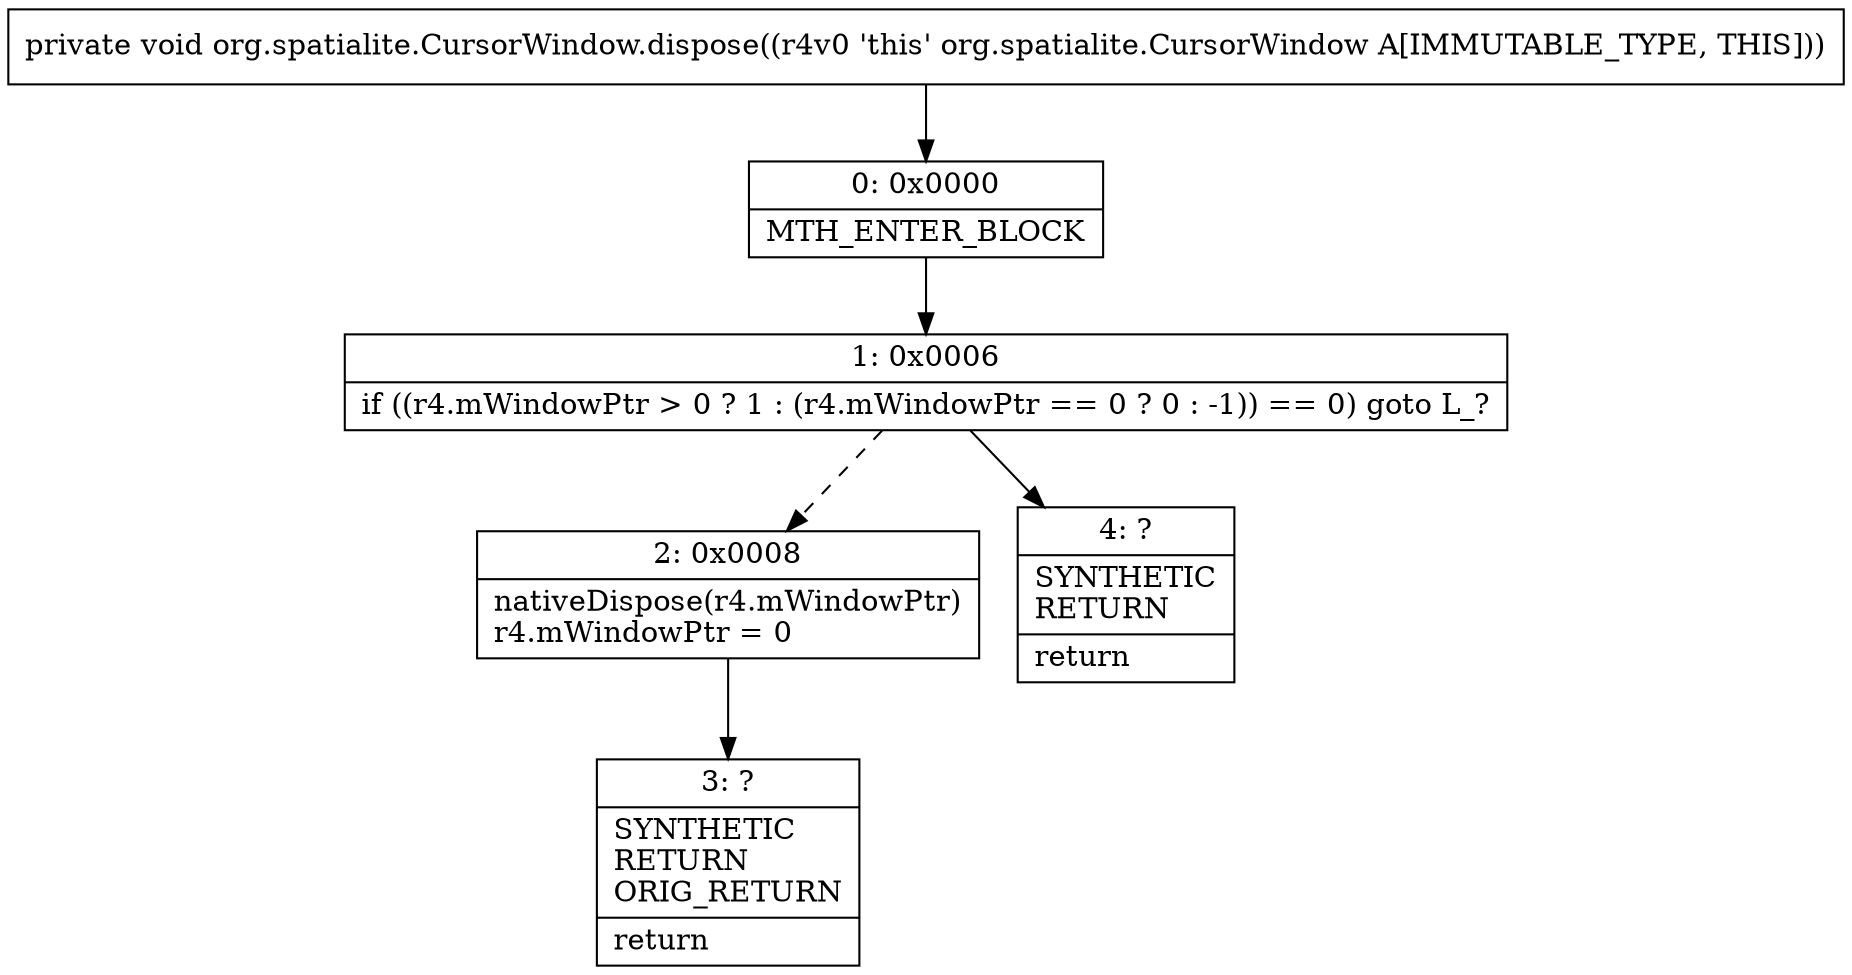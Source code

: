 digraph "CFG fororg.spatialite.CursorWindow.dispose()V" {
Node_0 [shape=record,label="{0\:\ 0x0000|MTH_ENTER_BLOCK\l}"];
Node_1 [shape=record,label="{1\:\ 0x0006|if ((r4.mWindowPtr \> 0 ? 1 : (r4.mWindowPtr == 0 ? 0 : \-1)) == 0) goto L_?\l}"];
Node_2 [shape=record,label="{2\:\ 0x0008|nativeDispose(r4.mWindowPtr)\lr4.mWindowPtr = 0\l}"];
Node_3 [shape=record,label="{3\:\ ?|SYNTHETIC\lRETURN\lORIG_RETURN\l|return\l}"];
Node_4 [shape=record,label="{4\:\ ?|SYNTHETIC\lRETURN\l|return\l}"];
MethodNode[shape=record,label="{private void org.spatialite.CursorWindow.dispose((r4v0 'this' org.spatialite.CursorWindow A[IMMUTABLE_TYPE, THIS])) }"];
MethodNode -> Node_0;
Node_0 -> Node_1;
Node_1 -> Node_2[style=dashed];
Node_1 -> Node_4;
Node_2 -> Node_3;
}

